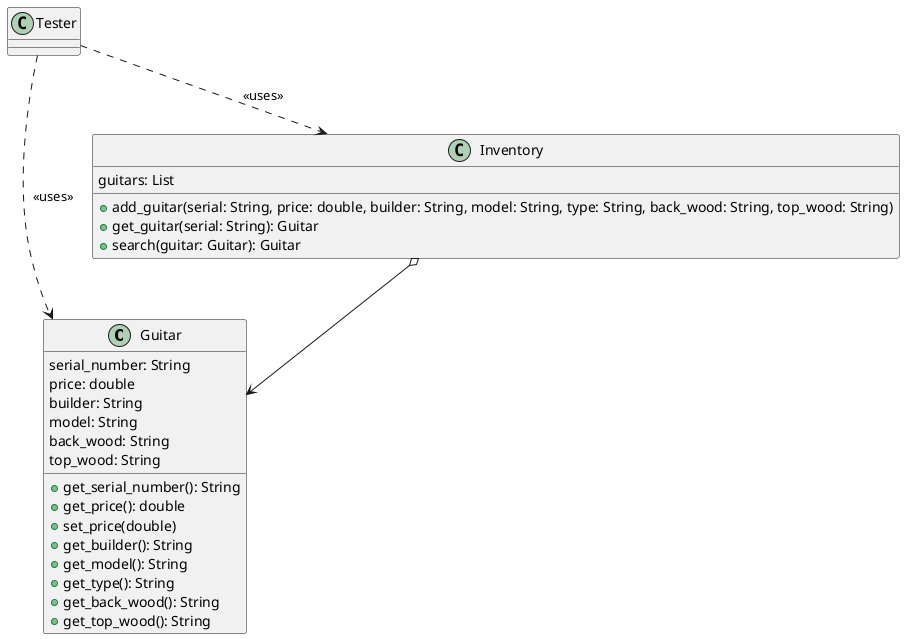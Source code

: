 @startuml
class Guitar {
   serial_number: String 
   price: double
   builder: String
   model: String
   back_wood: String
   top_wood: String

   +get_serial_number(): String
   +get_price(): double
   +set_price(double)
   +get_builder(): String
   +get_model(): String
   +get_type(): String
   +get_back_wood(): String
   +get_top_wood(): String
}

class Inventory {
    guitars: List

    +add_guitar(serial: String, price: double, builder: String, model: String, type: String, back_wood: String, top_wood: String)
    +get_guitar(serial: String): Guitar
    +search(guitar: Guitar): Guitar
}

class Tester


Inventory o--> Guitar
Tester ..> Inventory : <<uses>>
Tester ..> Guitar : <<uses>>
@enduml